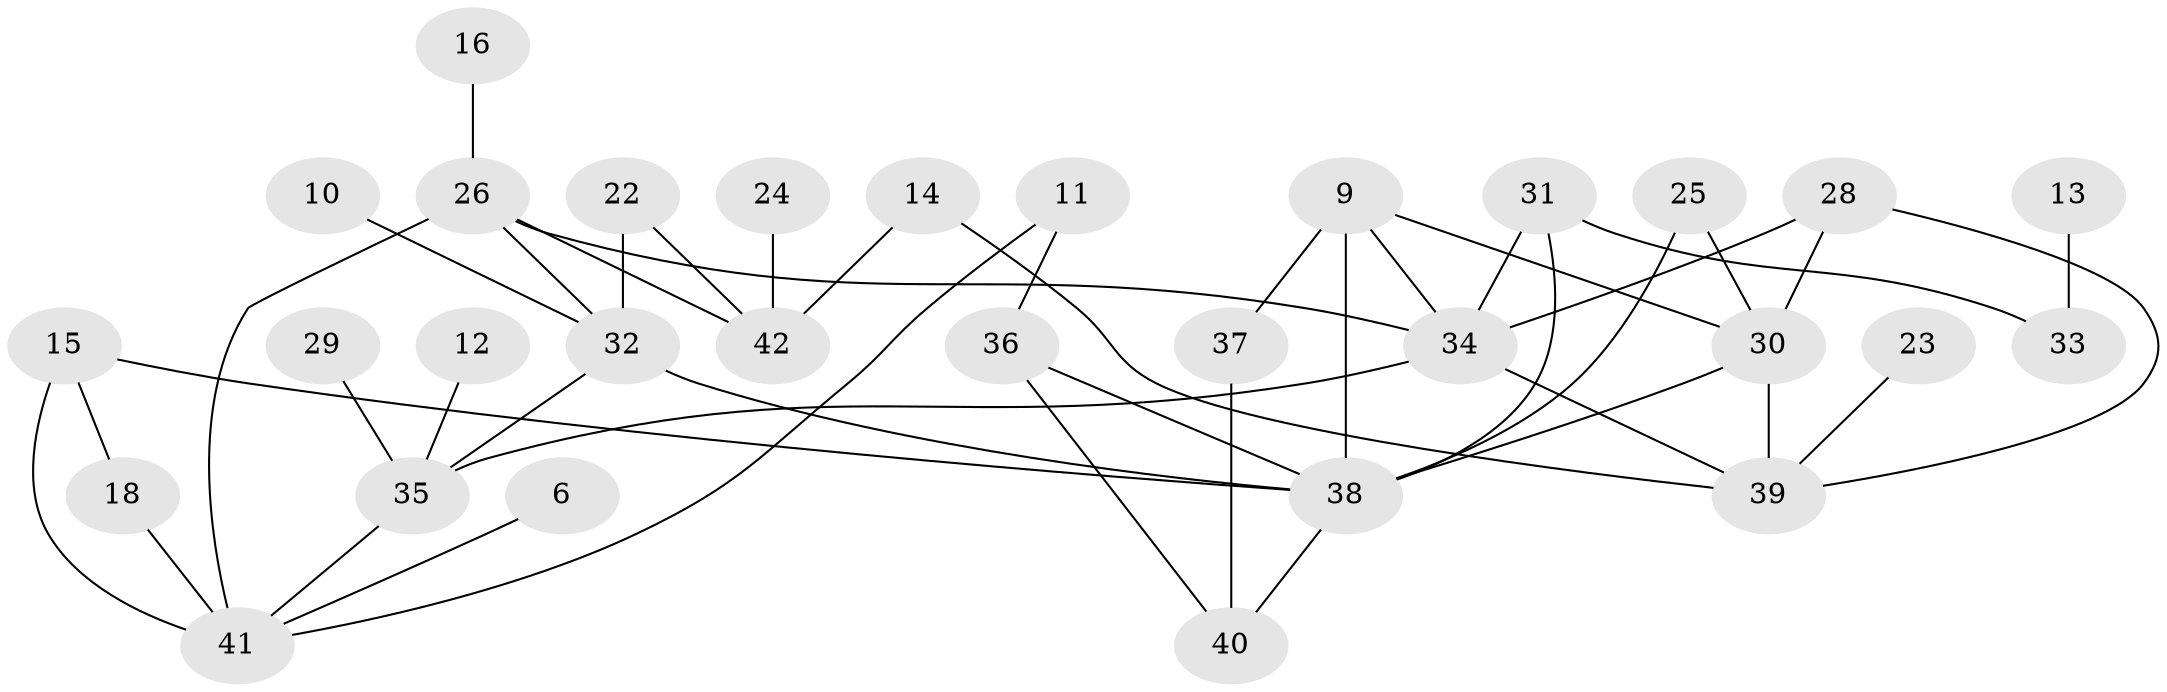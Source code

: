// original degree distribution, {3: 0.20481927710843373, 2: 0.2891566265060241, 4: 0.12048192771084337, 0: 0.13253012048192772, 1: 0.20481927710843373, 7: 0.024096385542168676, 5: 0.024096385542168676}
// Generated by graph-tools (version 1.1) at 2025/25/03/09/25 03:25:13]
// undirected, 30 vertices, 45 edges
graph export_dot {
graph [start="1"]
  node [color=gray90,style=filled];
  6;
  9;
  10;
  11;
  12;
  13;
  14;
  15;
  16;
  18;
  22;
  23;
  24;
  25;
  26;
  28;
  29;
  30;
  31;
  32;
  33;
  34;
  35;
  36;
  37;
  38;
  39;
  40;
  41;
  42;
  6 -- 41 [weight=1.0];
  9 -- 30 [weight=1.0];
  9 -- 34 [weight=1.0];
  9 -- 37 [weight=2.0];
  9 -- 38 [weight=1.0];
  10 -- 32 [weight=1.0];
  11 -- 36 [weight=1.0];
  11 -- 41 [weight=1.0];
  12 -- 35 [weight=1.0];
  13 -- 33 [weight=1.0];
  14 -- 39 [weight=1.0];
  14 -- 42 [weight=2.0];
  15 -- 18 [weight=1.0];
  15 -- 38 [weight=1.0];
  15 -- 41 [weight=2.0];
  16 -- 26 [weight=1.0];
  18 -- 41 [weight=1.0];
  22 -- 32 [weight=1.0];
  22 -- 42 [weight=1.0];
  23 -- 39 [weight=1.0];
  24 -- 42 [weight=1.0];
  25 -- 30 [weight=1.0];
  25 -- 38 [weight=1.0];
  26 -- 32 [weight=1.0];
  26 -- 34 [weight=1.0];
  26 -- 41 [weight=1.0];
  26 -- 42 [weight=1.0];
  28 -- 30 [weight=1.0];
  28 -- 34 [weight=1.0];
  28 -- 39 [weight=1.0];
  29 -- 35 [weight=1.0];
  30 -- 38 [weight=1.0];
  30 -- 39 [weight=2.0];
  31 -- 33 [weight=1.0];
  31 -- 34 [weight=1.0];
  31 -- 38 [weight=1.0];
  32 -- 35 [weight=1.0];
  32 -- 38 [weight=1.0];
  34 -- 35 [weight=1.0];
  34 -- 39 [weight=1.0];
  35 -- 41 [weight=1.0];
  36 -- 38 [weight=1.0];
  36 -- 40 [weight=1.0];
  37 -- 40 [weight=1.0];
  38 -- 40 [weight=1.0];
}
